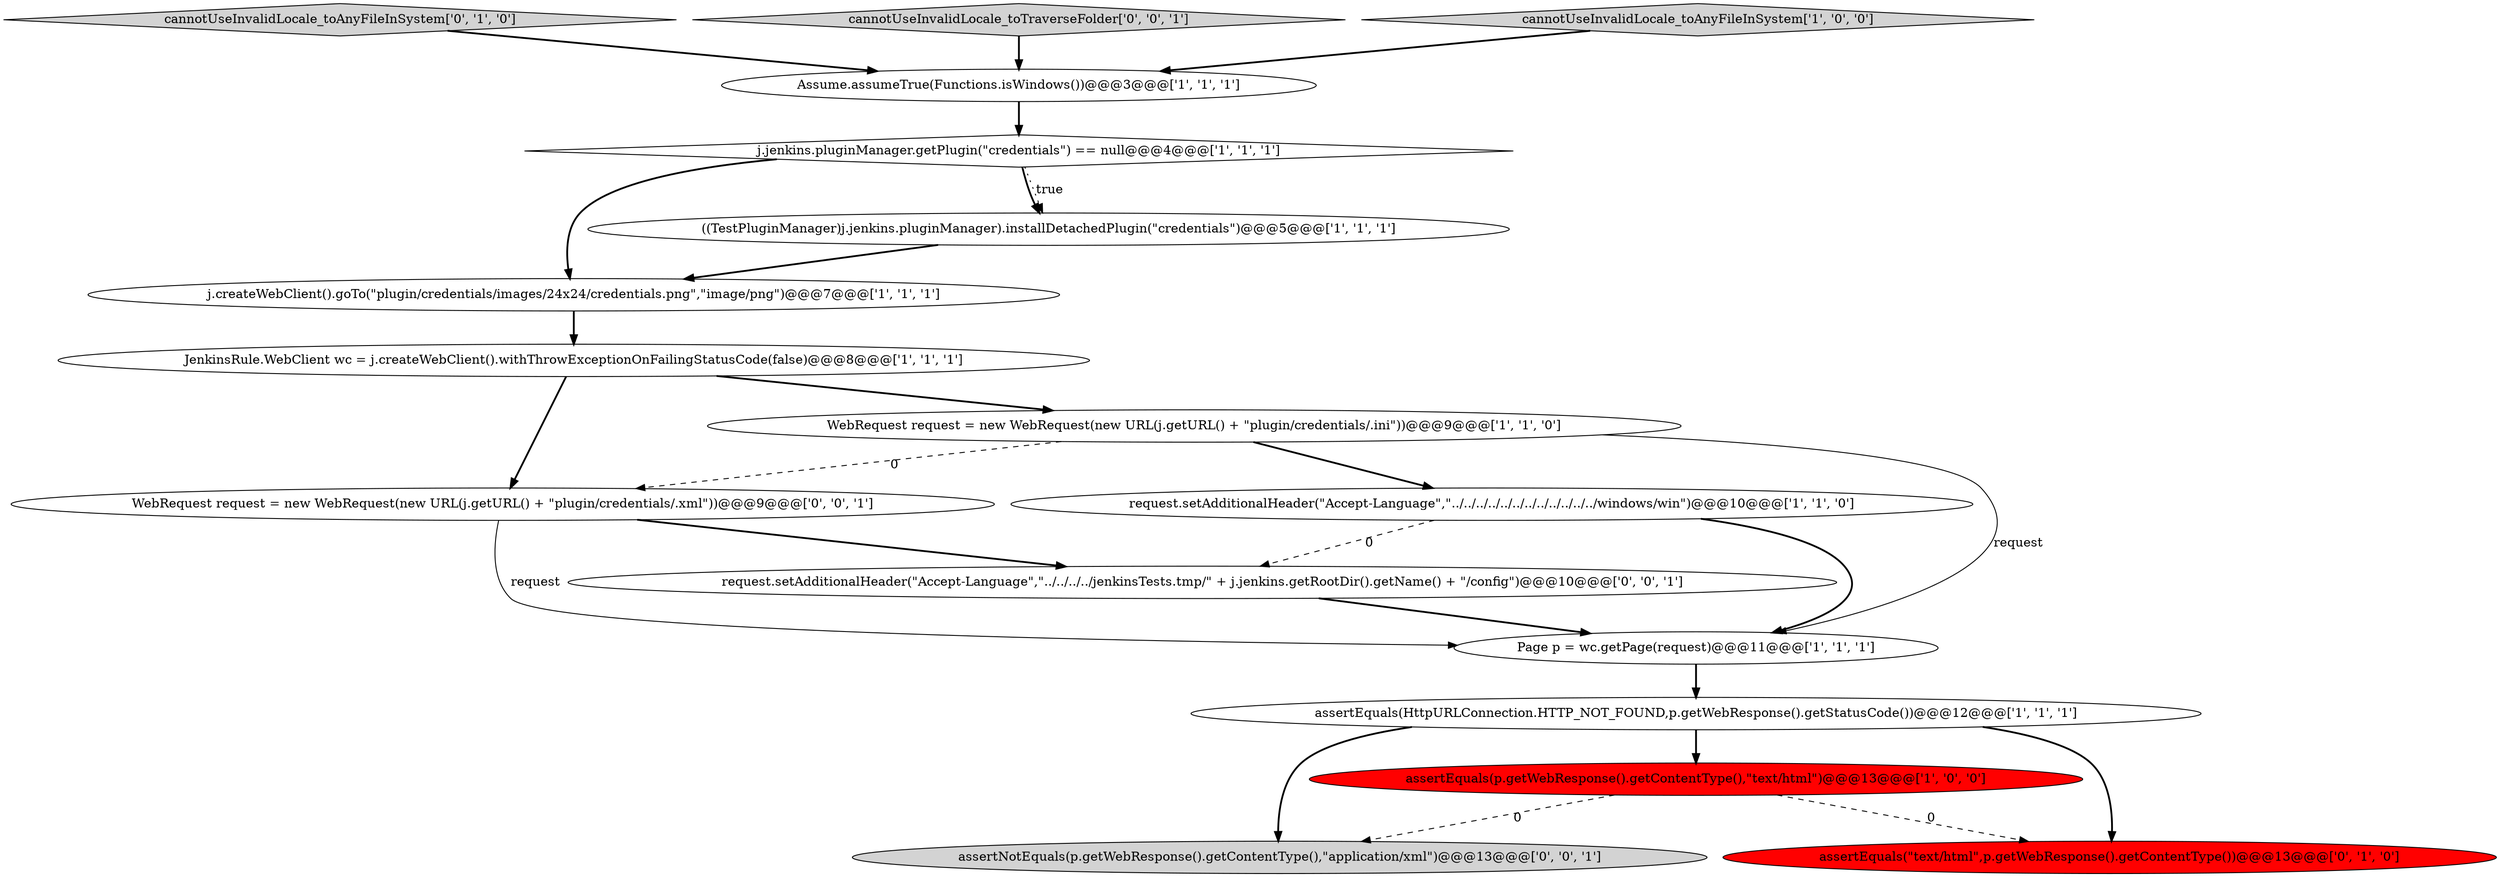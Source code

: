 digraph {
14 [style = filled, label = "assertNotEquals(p.getWebResponse().getContentType(),\"application/xml\")@@@13@@@['0', '0', '1']", fillcolor = lightgray, shape = ellipse image = "AAA0AAABBB3BBB"];
2 [style = filled, label = "j.jenkins.pluginManager.getPlugin(\"credentials\") == null@@@4@@@['1', '1', '1']", fillcolor = white, shape = diamond image = "AAA0AAABBB1BBB"];
4 [style = filled, label = "((TestPluginManager)j.jenkins.pluginManager).installDetachedPlugin(\"credentials\")@@@5@@@['1', '1', '1']", fillcolor = white, shape = ellipse image = "AAA0AAABBB1BBB"];
15 [style = filled, label = "WebRequest request = new WebRequest(new URL(j.getURL() + \"plugin/credentials/.xml\"))@@@9@@@['0', '0', '1']", fillcolor = white, shape = ellipse image = "AAA0AAABBB3BBB"];
8 [style = filled, label = "assertEquals(p.getWebResponse().getContentType(),\"text/html\")@@@13@@@['1', '0', '0']", fillcolor = red, shape = ellipse image = "AAA1AAABBB1BBB"];
6 [style = filled, label = "request.setAdditionalHeader(\"Accept-Language\",\"../../../../../../../../../../../../windows/win\")@@@10@@@['1', '1', '0']", fillcolor = white, shape = ellipse image = "AAA0AAABBB1BBB"];
7 [style = filled, label = "assertEquals(HttpURLConnection.HTTP_NOT_FOUND,p.getWebResponse().getStatusCode())@@@12@@@['1', '1', '1']", fillcolor = white, shape = ellipse image = "AAA0AAABBB1BBB"];
3 [style = filled, label = "JenkinsRule.WebClient wc = j.createWebClient().withThrowExceptionOnFailingStatusCode(false)@@@8@@@['1', '1', '1']", fillcolor = white, shape = ellipse image = "AAA0AAABBB1BBB"];
10 [style = filled, label = "WebRequest request = new WebRequest(new URL(j.getURL() + \"plugin/credentials/.ini\"))@@@9@@@['1', '1', '0']", fillcolor = white, shape = ellipse image = "AAA0AAABBB1BBB"];
11 [style = filled, label = "cannotUseInvalidLocale_toAnyFileInSystem['0', '1', '0']", fillcolor = lightgray, shape = diamond image = "AAA0AAABBB2BBB"];
9 [style = filled, label = "Assume.assumeTrue(Functions.isWindows())@@@3@@@['1', '1', '1']", fillcolor = white, shape = ellipse image = "AAA0AAABBB1BBB"];
12 [style = filled, label = "assertEquals(\"text/html\",p.getWebResponse().getContentType())@@@13@@@['0', '1', '0']", fillcolor = red, shape = ellipse image = "AAA1AAABBB2BBB"];
16 [style = filled, label = "request.setAdditionalHeader(\"Accept-Language\",\"../../../../jenkinsTests.tmp/\" + j.jenkins.getRootDir().getName() + \"/config\")@@@10@@@['0', '0', '1']", fillcolor = white, shape = ellipse image = "AAA0AAABBB3BBB"];
5 [style = filled, label = "Page p = wc.getPage(request)@@@11@@@['1', '1', '1']", fillcolor = white, shape = ellipse image = "AAA0AAABBB1BBB"];
1 [style = filled, label = "j.createWebClient().goTo(\"plugin/credentials/images/24x24/credentials.png\",\"image/png\")@@@7@@@['1', '1', '1']", fillcolor = white, shape = ellipse image = "AAA0AAABBB1BBB"];
13 [style = filled, label = "cannotUseInvalidLocale_toTraverseFolder['0', '0', '1']", fillcolor = lightgray, shape = diamond image = "AAA0AAABBB3BBB"];
0 [style = filled, label = "cannotUseInvalidLocale_toAnyFileInSystem['1', '0', '0']", fillcolor = lightgray, shape = diamond image = "AAA0AAABBB1BBB"];
10->15 [style = dashed, label="0"];
0->9 [style = bold, label=""];
9->2 [style = bold, label=""];
7->12 [style = bold, label=""];
2->1 [style = bold, label=""];
1->3 [style = bold, label=""];
8->12 [style = dashed, label="0"];
3->15 [style = bold, label=""];
10->5 [style = solid, label="request"];
8->14 [style = dashed, label="0"];
7->8 [style = bold, label=""];
11->9 [style = bold, label=""];
2->4 [style = bold, label=""];
15->16 [style = bold, label=""];
10->6 [style = bold, label=""];
7->14 [style = bold, label=""];
15->5 [style = solid, label="request"];
3->10 [style = bold, label=""];
6->5 [style = bold, label=""];
6->16 [style = dashed, label="0"];
2->4 [style = dotted, label="true"];
16->5 [style = bold, label=""];
5->7 [style = bold, label=""];
4->1 [style = bold, label=""];
13->9 [style = bold, label=""];
}
